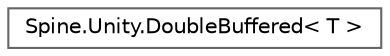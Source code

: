 digraph "类继承关系图"
{
 // LATEX_PDF_SIZE
  bgcolor="transparent";
  edge [fontname=Helvetica,fontsize=10,labelfontname=Helvetica,labelfontsize=10];
  node [fontname=Helvetica,fontsize=10,shape=box,height=0.2,width=0.4];
  rankdir="LR";
  Node0 [id="Node000000",label="Spine.Unity.DoubleBuffered\< T \>",height=0.2,width=0.4,color="grey40", fillcolor="white", style="filled",URL="$class_spine_1_1_unity_1_1_double_buffered-1-g.html",tooltip=" "];
}
